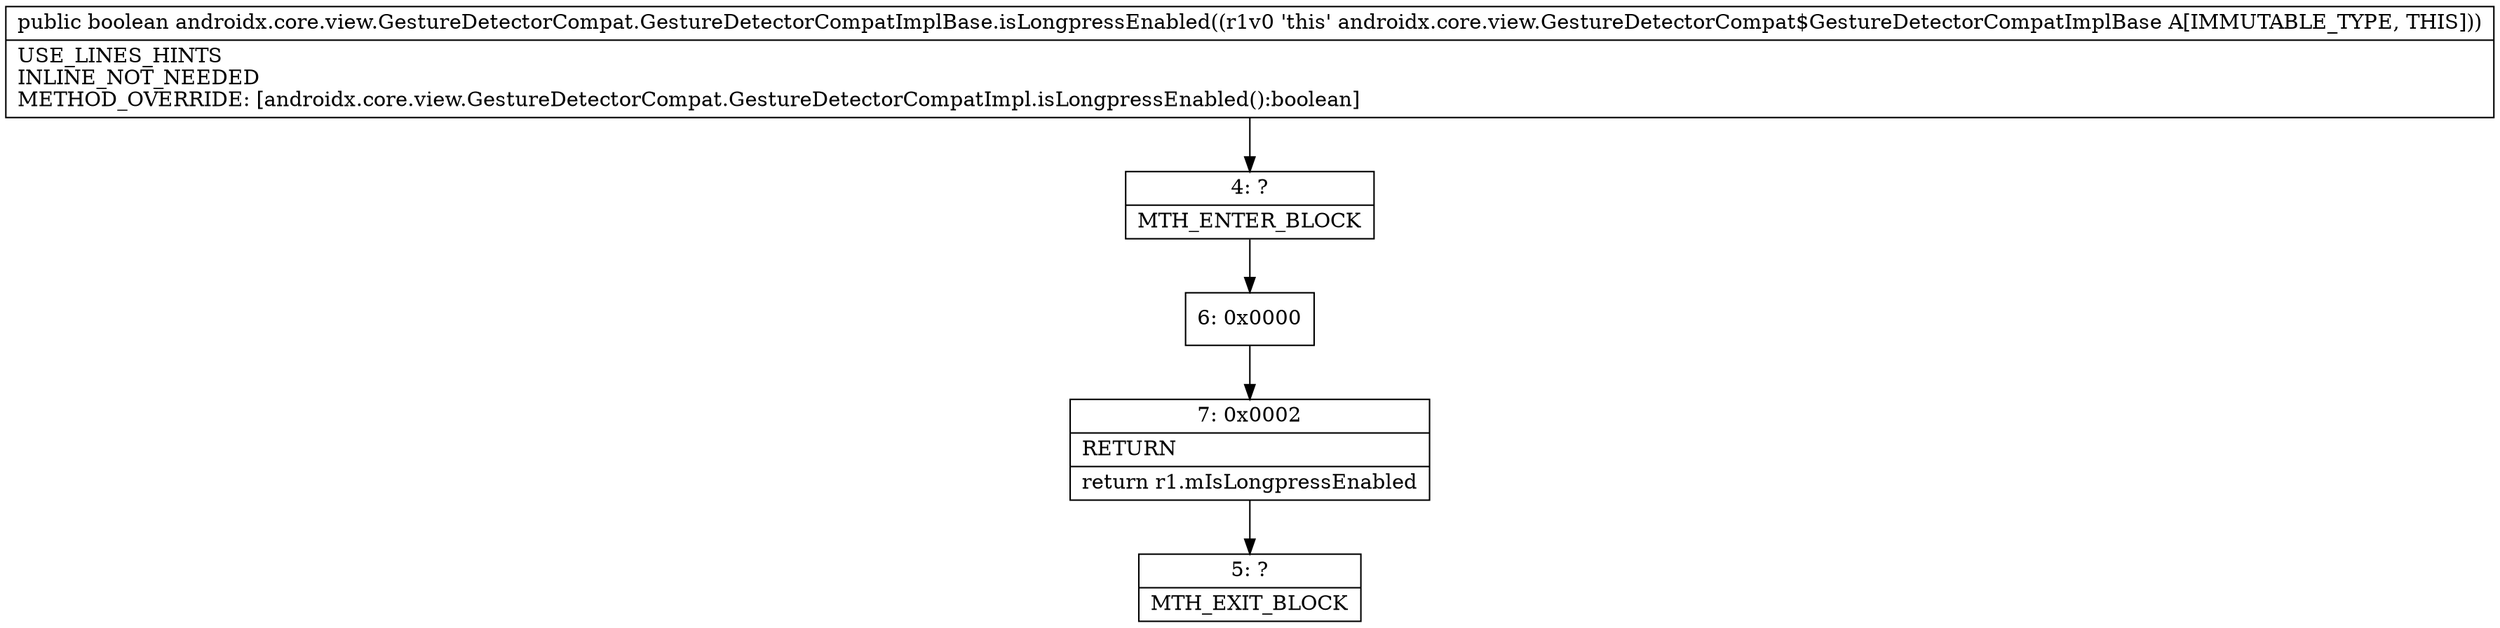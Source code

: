 digraph "CFG forandroidx.core.view.GestureDetectorCompat.GestureDetectorCompatImplBase.isLongpressEnabled()Z" {
Node_4 [shape=record,label="{4\:\ ?|MTH_ENTER_BLOCK\l}"];
Node_6 [shape=record,label="{6\:\ 0x0000}"];
Node_7 [shape=record,label="{7\:\ 0x0002|RETURN\l|return r1.mIsLongpressEnabled\l}"];
Node_5 [shape=record,label="{5\:\ ?|MTH_EXIT_BLOCK\l}"];
MethodNode[shape=record,label="{public boolean androidx.core.view.GestureDetectorCompat.GestureDetectorCompatImplBase.isLongpressEnabled((r1v0 'this' androidx.core.view.GestureDetectorCompat$GestureDetectorCompatImplBase A[IMMUTABLE_TYPE, THIS]))  | USE_LINES_HINTS\lINLINE_NOT_NEEDED\lMETHOD_OVERRIDE: [androidx.core.view.GestureDetectorCompat.GestureDetectorCompatImpl.isLongpressEnabled():boolean]\l}"];
MethodNode -> Node_4;Node_4 -> Node_6;
Node_6 -> Node_7;
Node_7 -> Node_5;
}

